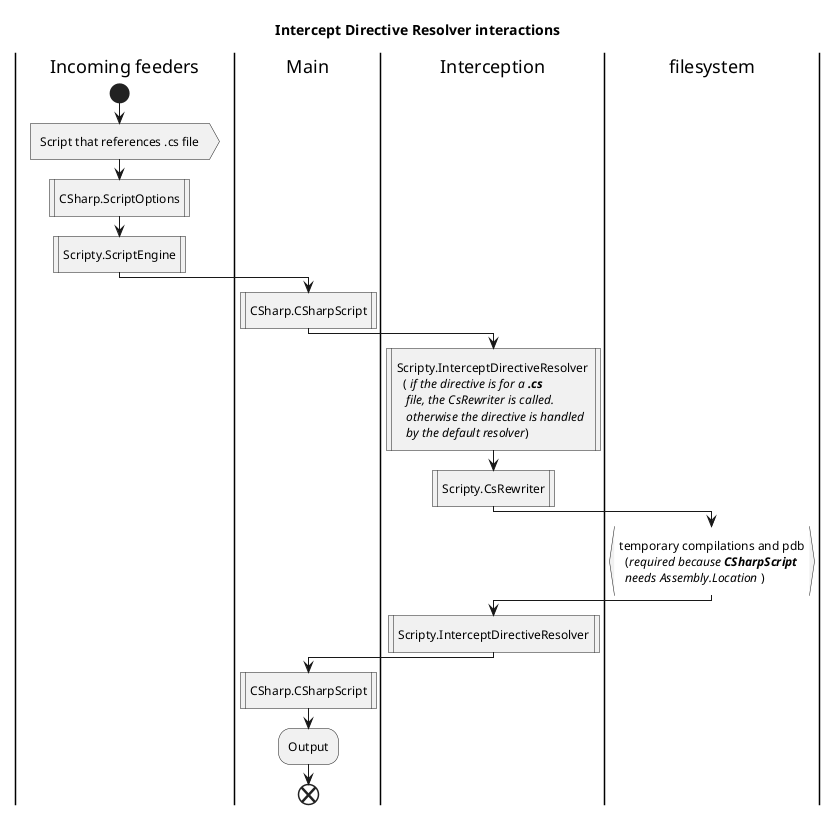 @startuml
title Intercept Directive Resolver interactions

|Incoming feeders|
start
:Script that references .cs file>
:CSharp.ScriptOptions|
:Scripty.ScriptEngine|

|Main|
:CSharp.CSharpScript| 

|Interception|
:Scripty.InterceptDirectiveResolver\n\
  (// if the directive is for a **.cs**// \n\
  // file, the CsRewriter is called. // \n\
  // otherwise the directive is handled // \n\
  // by the default resolver//) |
:Scripty.CsRewriter|

|filesystem|
:temporary compilations and pdb\n\
  (//required because **CSharpScript** // \n\
  //needs Assembly.Location// )}

|Interception|
:Scripty.InterceptDirectiveResolver|

|Main|
:CSharp.CSharpScript|
:Output;
end

@enduml
